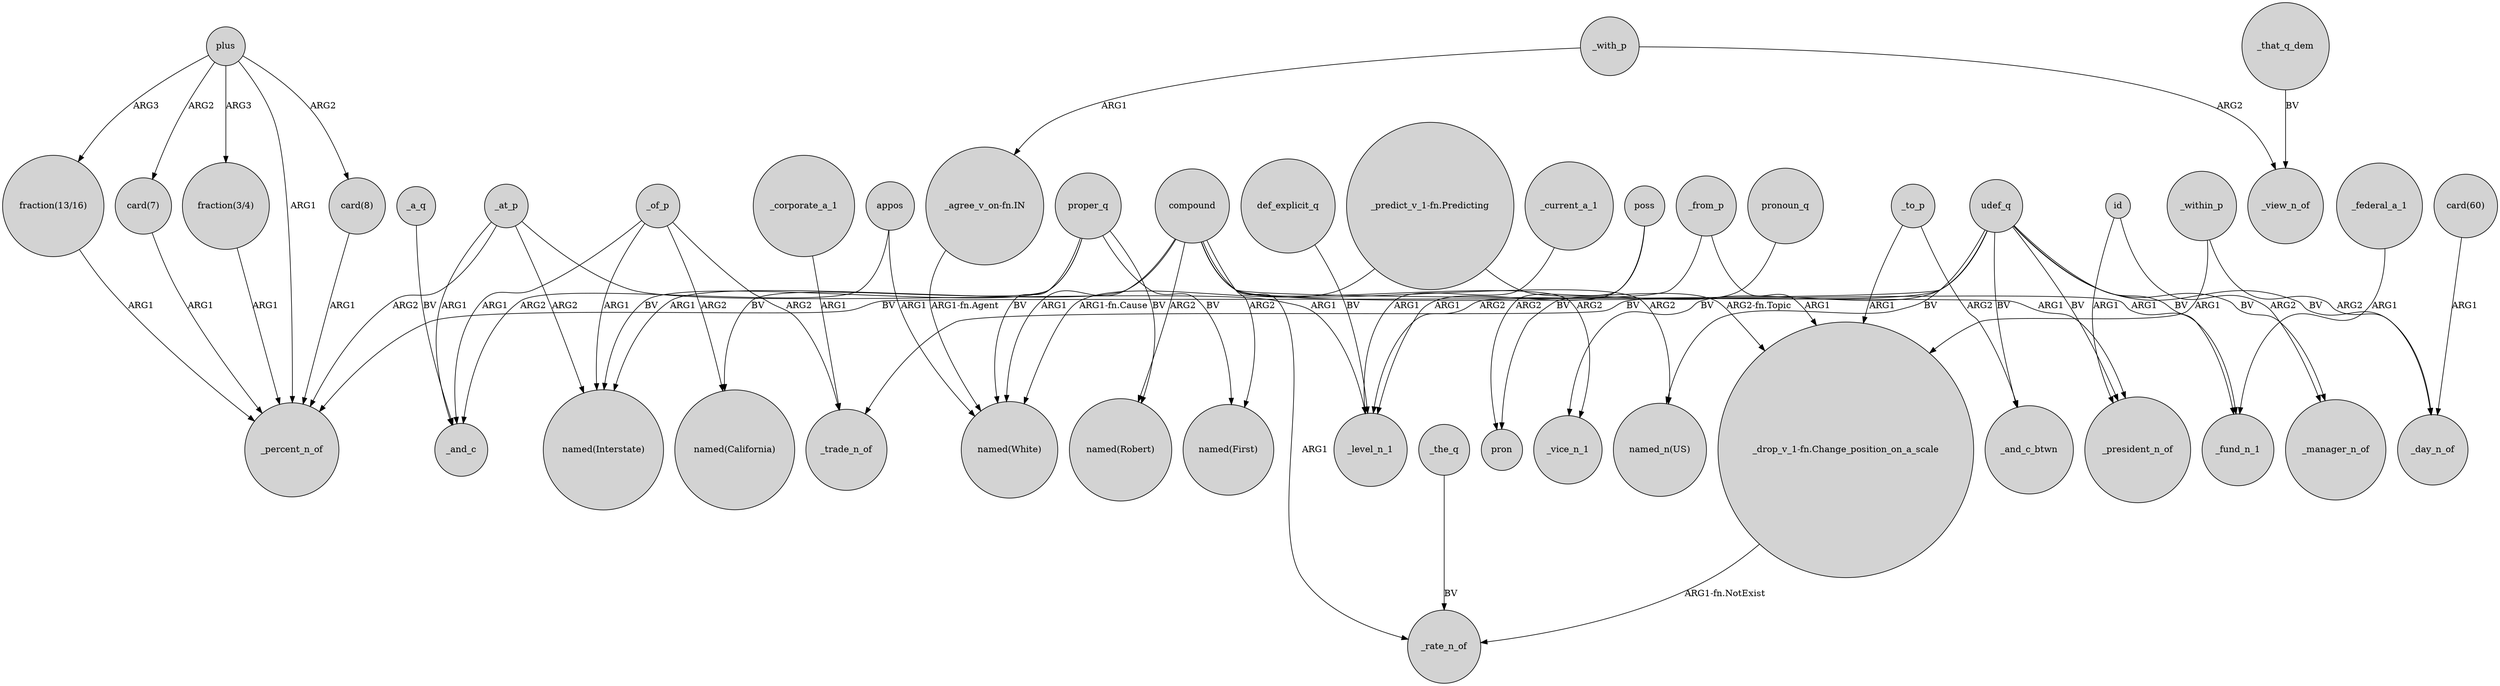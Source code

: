 digraph {
	node [shape=circle style=filled]
	plus -> "card(8)" [label=ARG2]
	_at_p -> "named(Interstate)" [label=ARG2]
	compound -> _vice_n_1 [label=ARG2]
	udef_q -> _trade_n_of [label=BV]
	_of_p -> "named(California)" [label=ARG2]
	udef_q -> "named_n(US)" [label=BV]
	poss -> pron [label=ARG2]
	"fraction(13/16)" -> _percent_n_of [label=ARG1]
	"_predict_v_1-fn.Predicting" -> "_drop_v_1-fn.Change_position_on_a_scale" [label="ARG2-fn.Topic"]
	poss -> _level_n_1 [label=ARG1]
	_from_p -> _level_n_1 [label=ARG2]
	"card(7)" -> _percent_n_of [label=ARG1]
	compound -> "named(Robert)" [label=ARG2]
	id -> _president_n_of [label=ARG1]
	compound -> _rate_n_of [label=ARG1]
	proper_q -> "named(First)" [label=BV]
	proper_q -> "named(California)" [label=BV]
	appos -> "named(White)" [label=ARG1]
	proper_q -> "named(Interstate)" [label=BV]
	plus -> _percent_n_of [label=ARG1]
	plus -> "card(7)" [label=ARG2]
	_within_p -> "_drop_v_1-fn.Change_position_on_a_scale" [label=ARG1]
	compound -> "named(First)" [label=ARG2]
	_with_p -> _view_n_of [label=ARG2]
	udef_q -> _day_n_of [label=BV]
	"card(60)" -> _day_n_of [label=ARG1]
	_current_a_1 -> _level_n_1 [label=ARG1]
	udef_q -> _vice_n_1 [label=BV]
	_at_p -> _and_c [label=ARG1]
	_the_q -> _rate_n_of [label=BV]
	compound -> "named_n(US)" [label=ARG2]
	proper_q -> "named(White)" [label=BV]
	pronoun_q -> pron [label=BV]
	"_agree_v_on-fn.IN" -> "named(White)" [label="ARG1-fn.Agent"]
	_with_p -> "_agree_v_on-fn.IN" [label=ARG1]
	appos -> _and_c [label=ARG2]
	udef_q -> _president_n_of [label=BV]
	compound -> _president_n_of [label=ARG1]
	_to_p -> "_drop_v_1-fn.Change_position_on_a_scale" [label=ARG1]
	proper_q -> "named(Robert)" [label=BV]
	compound -> "named(Interstate)" [label=ARG1]
	_a_q -> _and_c [label=BV]
	_at_p -> _level_n_1 [label=ARG1]
	_of_p -> _and_c [label=ARG1]
	udef_q -> _fund_n_1 [label=BV]
	id -> _manager_n_of [label=ARG2]
	_to_p -> _and_c_btwn [label=ARG2]
	plus -> "fraction(13/16)" [label=ARG3]
	udef_q -> _manager_n_of [label=BV]
	_corporate_a_1 -> _trade_n_of [label=ARG1]
	_that_q_dem -> _view_n_of [label=BV]
	_at_p -> _percent_n_of [label=ARG2]
	_federal_a_1 -> _fund_n_1 [label=ARG1]
	"_predict_v_1-fn.Predicting" -> "named(White)" [label="ARG1-fn.Cause"]
	"card(8)" -> _percent_n_of [label=ARG1]
	_from_p -> "_drop_v_1-fn.Change_position_on_a_scale" [label=ARG1]
	def_explicit_q -> _level_n_1 [label=BV]
	udef_q -> _percent_n_of [label=BV]
	_of_p -> _trade_n_of [label=ARG2]
	udef_q -> _and_c_btwn [label=BV]
	"fraction(3/4)" -> _percent_n_of [label=ARG1]
	_within_p -> _day_n_of [label=ARG2]
	compound -> "named(White)" [label=ARG1]
	_of_p -> "named(Interstate)" [label=ARG1]
	"_drop_v_1-fn.Change_position_on_a_scale" -> _rate_n_of [label="ARG1-fn.NotExist"]
	compound -> _fund_n_1 [label=ARG1]
	plus -> "fraction(3/4)" [label=ARG3]
}
